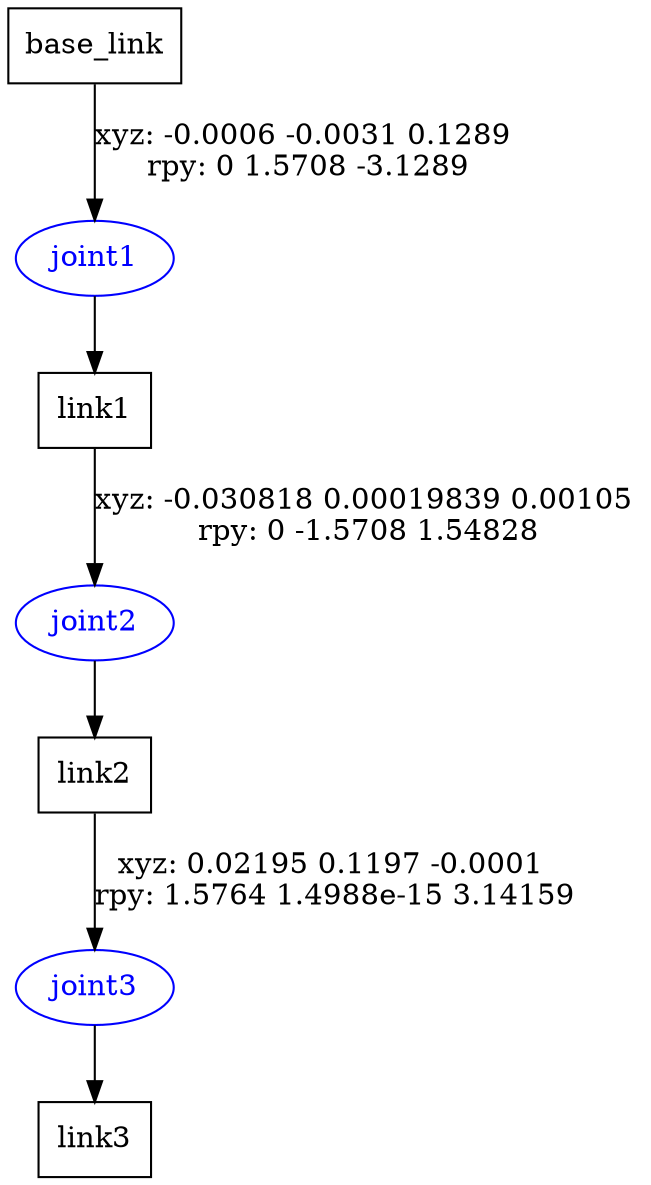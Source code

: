 digraph G {
node [shape=box];
"base_link" [label="base_link"];
"link1" [label="link1"];
"link2" [label="link2"];
"link3" [label="link3"];
node [shape=ellipse, color=blue, fontcolor=blue];
"base_link" -> "joint1" [label="xyz: -0.0006 -0.0031 0.1289 \nrpy: 0 1.5708 -3.1289"]
"joint1" -> "link1"
"link1" -> "joint2" [label="xyz: -0.030818 0.00019839 0.00105 \nrpy: 0 -1.5708 1.54828"]
"joint2" -> "link2"
"link2" -> "joint3" [label="xyz: 0.02195 0.1197 -0.0001 \nrpy: 1.5764 1.4988e-15 3.14159"]
"joint3" -> "link3"
}
